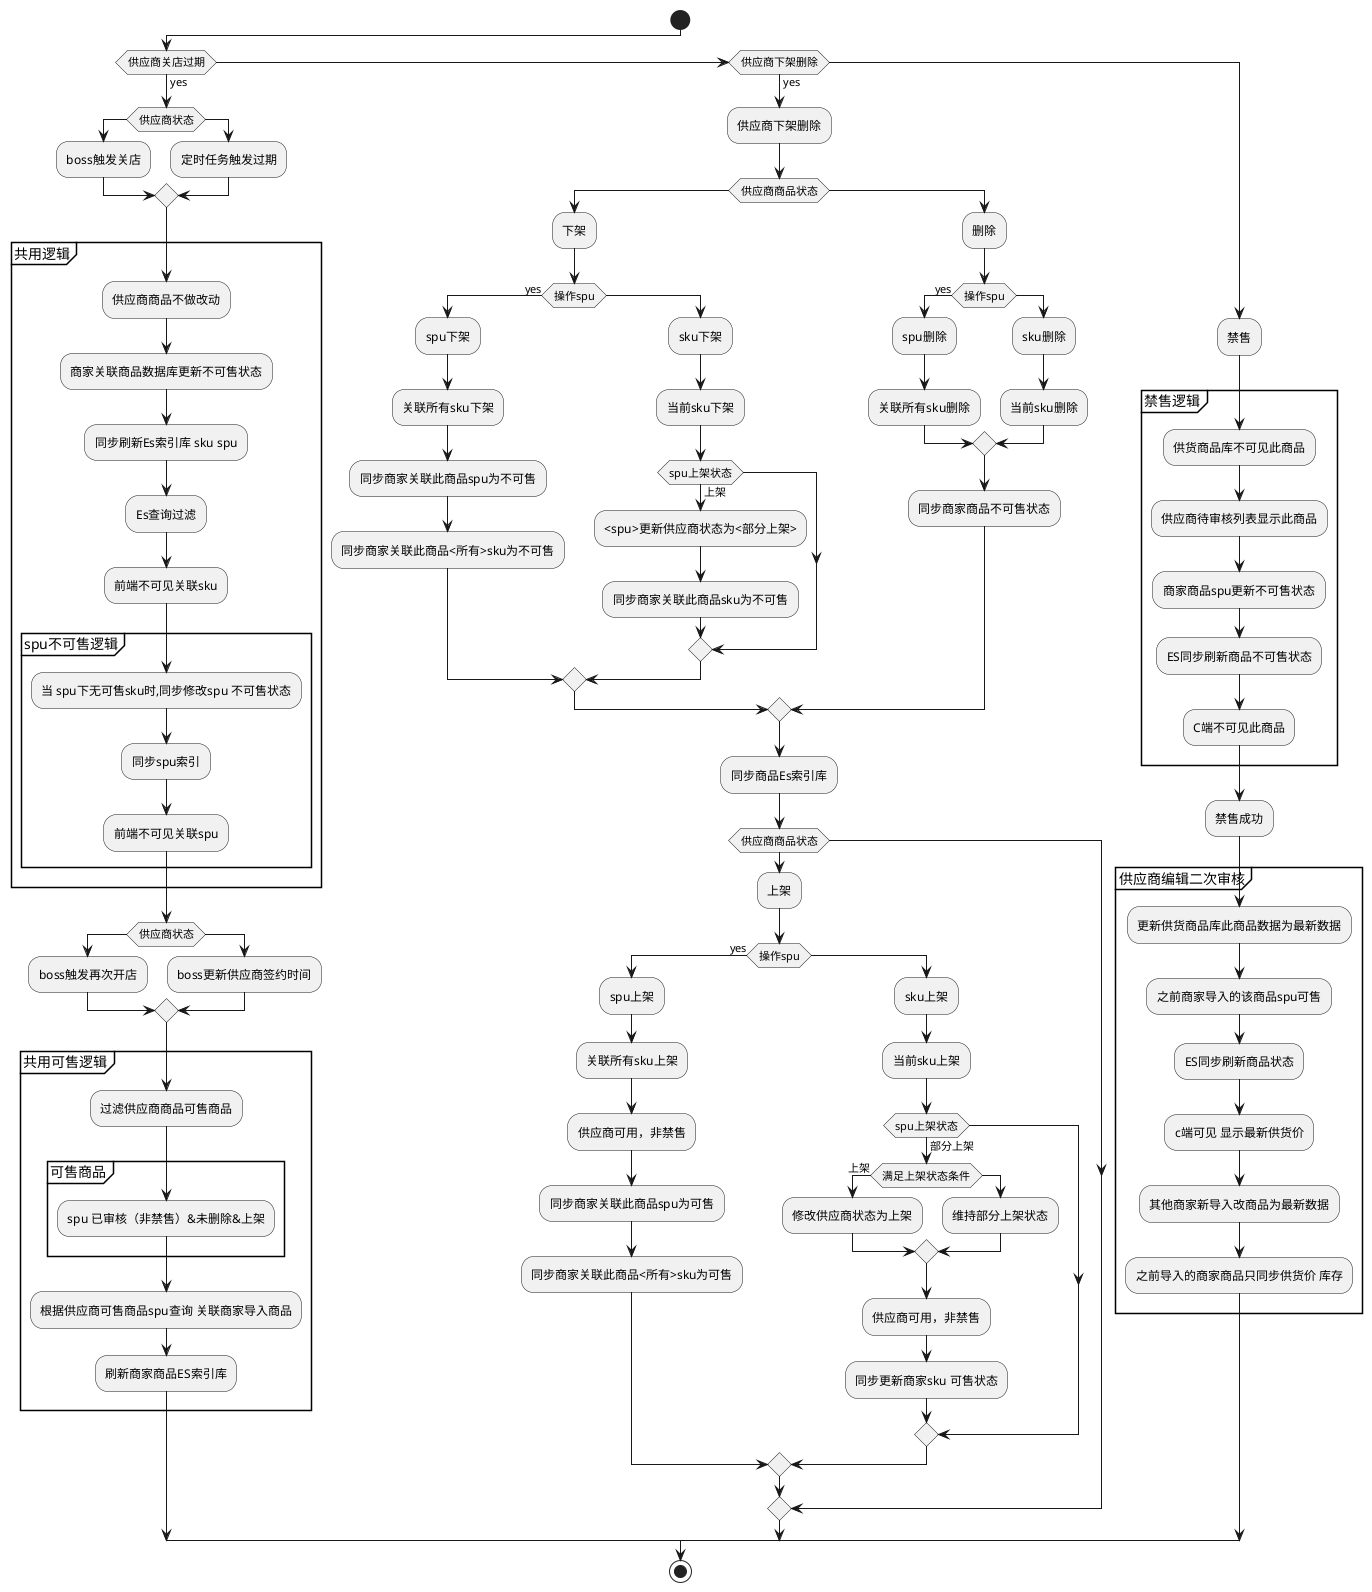 @startuml
start
if(供应商关店过期)then(yes)
    if(供应商状态)
    :boss触发关店;

    else
    :定时任务触发过期;
    endif

partition 共用逻辑 {
:供应商商品不做改动;
:商家关联商品数据库更新不可售状态;
:同步刷新Es索引库 sku spu;
:Es查询过滤;
:前端不可见关联sku;
    partition spu不可售逻辑 {
    :当 spu下无可售sku时,同步修改spu 不可售状态;
    :同步spu索引;
    :前端不可见关联spu;
    }
}
    if(供应商状态)
    :boss触发再次开店;

    else
    :boss更新供应商签约时间;
    endif

partition 共用可售逻辑 {
:过滤供应商商品可售商品;
    partition 可售商品 {
    :spu 已审核（非禁售）&未删除&上架;
    }
:根据供应商可售商品spu查询 关联商家导入商品;
:刷新商家商品ES索引库;
}
else if(供应商下架删除) then(yes)
:供应商下架删除;
if(供应商商品状态)
    :下架;
    if(操作spu) then(yes)
    :spu下架;
    :关联所有sku下架;
    :同步商家关联此商品spu为不可售;
    :同步商家关联此商品<所有>sku为不可售;
    else
    :sku下架;
    :当前sku下架;
        if(spu上架状态) then (上架)
        :<spu>更新供应商状态为<部分上架>;
        :同步商家关联此商品sku为不可售;
        else
        endif
    endif

else
    :删除;
   if(操作spu) then(yes)
    :spu删除;
    :关联所有sku删除;
    else
    :sku删除;
    :当前sku删除;

    endif
:同步商家商品不可售状态;
endif
:同步商品Es索引库;
if(供应商商品状态)
:上架;
    if(操作spu) then(yes)
        :spu上架;
'        :供应商可用，非禁售;
        :关联所有sku上架;
         :供应商可用，非禁售;
        :同步商家关联此商品spu为可售;
        :同步商家关联此商品<所有>sku为可售;
        else
        :sku上架;

        :当前sku上架;
            if(spu上架状态) then (部分上架)

'            :同步商家关联此商品sku为可售;
                if(满足上架状态条件) then (上架)

                 :修改供应商状态为上架;

                 else
                 :维持部分上架状态;
                 endif
                 :供应商可用，非禁售;
                 :同步更新商家sku 可售状态;
            else
            endif
        endif
    else
    ':同步商品Es索引库;
    endif
else
:禁售;
partition 禁售逻辑 {
       :供货商品库不可见此商品;
       :供应商待审核列表显示此商品;
       :商家商品spu更新不可售状态;
       :ES同步刷新商品不可售状态;
       :C端不可见此商品;
}
:禁售成功;
partition 供应商编辑二次审核 {
'       :供货价 库存 实时同步(关联商品);
       :更新供货商品库此商品数据为最新数据;
       :之前商家导入的该商品spu可售;
       :ES同步刷新商品状态;
       :c端可见 显示最新供货价;
       :其他商家新导入改商品为最新数据;
       :之前导入的商家商品只同步供货价 库存;
}
endif;
stop
@enduml